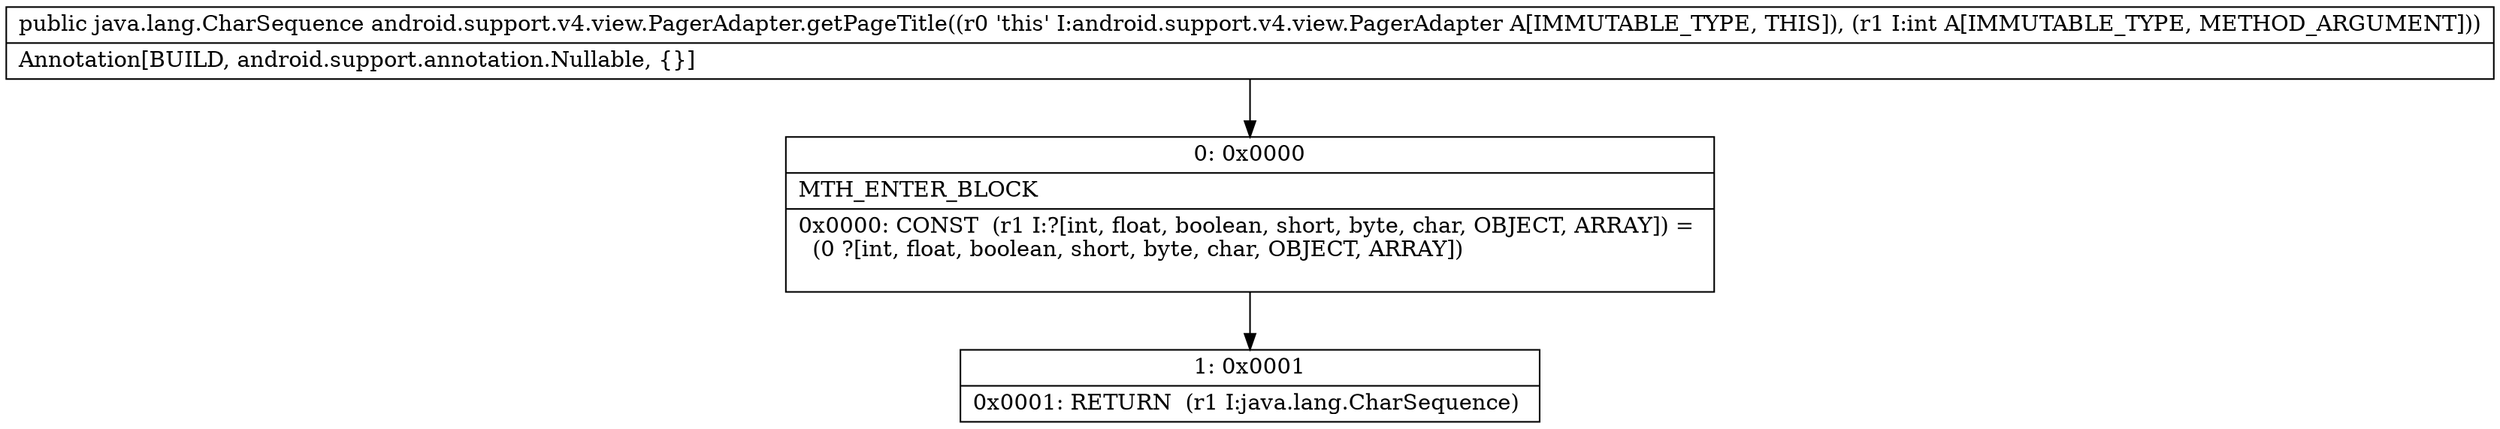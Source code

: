digraph "CFG forandroid.support.v4.view.PagerAdapter.getPageTitle(I)Ljava\/lang\/CharSequence;" {
Node_0 [shape=record,label="{0\:\ 0x0000|MTH_ENTER_BLOCK\l|0x0000: CONST  (r1 I:?[int, float, boolean, short, byte, char, OBJECT, ARRAY]) = \l  (0 ?[int, float, boolean, short, byte, char, OBJECT, ARRAY])\l \l}"];
Node_1 [shape=record,label="{1\:\ 0x0001|0x0001: RETURN  (r1 I:java.lang.CharSequence) \l}"];
MethodNode[shape=record,label="{public java.lang.CharSequence android.support.v4.view.PagerAdapter.getPageTitle((r0 'this' I:android.support.v4.view.PagerAdapter A[IMMUTABLE_TYPE, THIS]), (r1 I:int A[IMMUTABLE_TYPE, METHOD_ARGUMENT]))  | Annotation[BUILD, android.support.annotation.Nullable, \{\}]\l}"];
MethodNode -> Node_0;
Node_0 -> Node_1;
}

